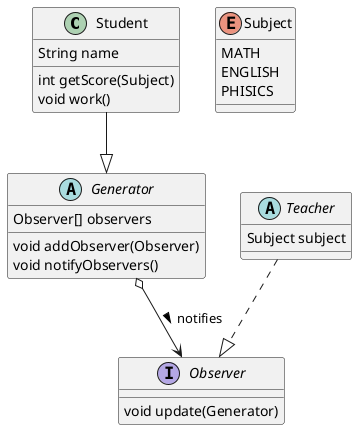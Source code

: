 @startuml Class

Student --|> Generator
Generator o--> Observer : notifies >
Teacher ..|> Observer
' MathTeacher --|> Teacher
' EnglishTeacher --|> Teacher
' PhisicsTeacher --|> Teacher

class Student {
    String name
    int getScore(Subject)
    void work()
}

abstract class Generator {
    Observer[] observers
    void addObserver(Observer)
    void notifyObservers()
}

interface Observer {
    void update(Generator)
}

abstract class Teacher {
    Subject subject
}

enum Subject {
    MATH
    ENGLISH
    PHISICS
}

@enduml